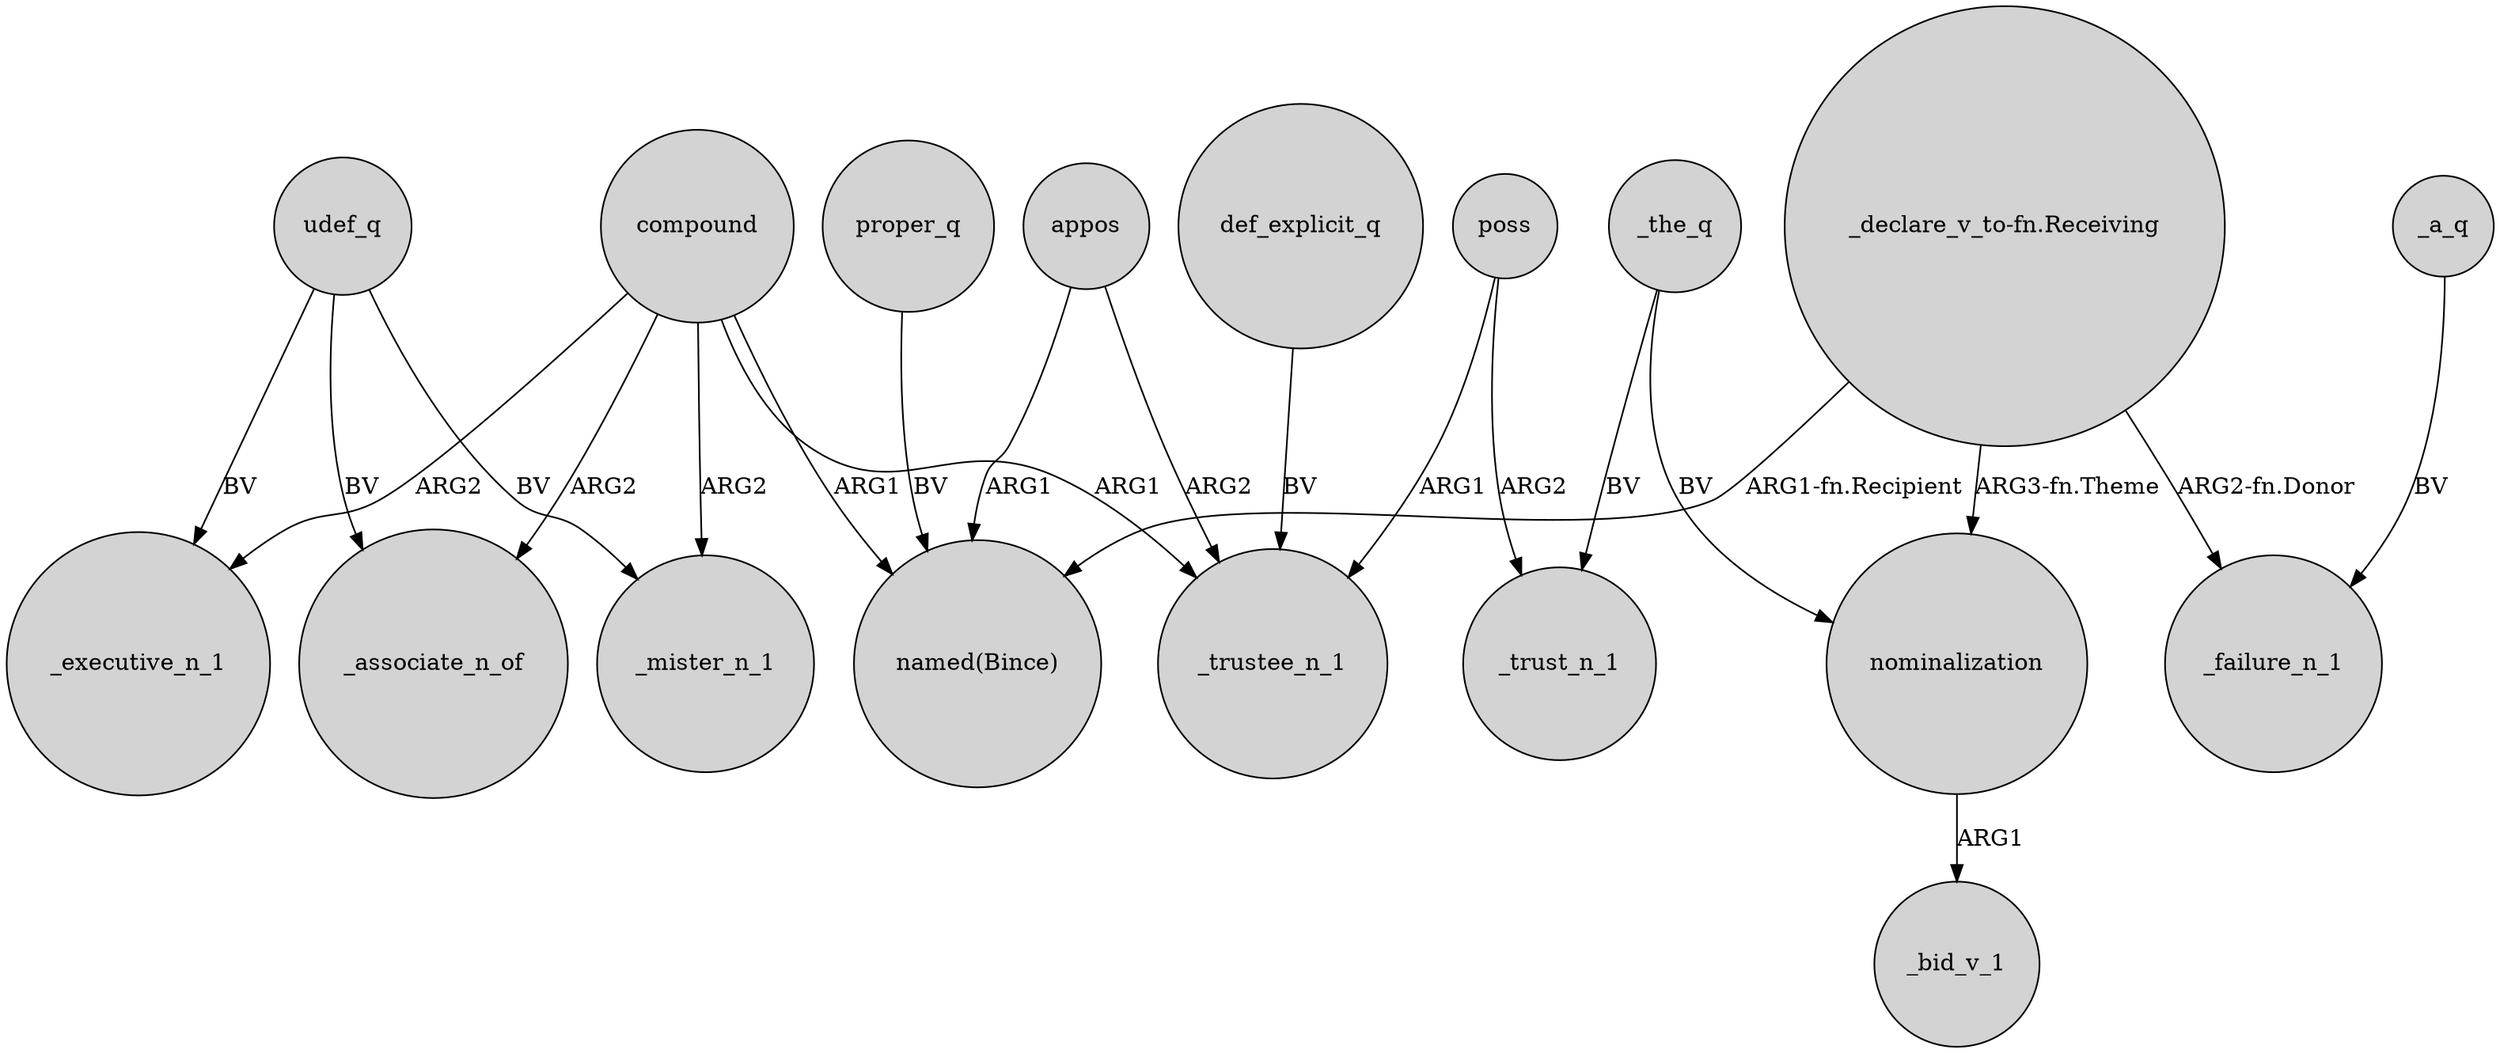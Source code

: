 digraph {
	node [shape=circle style=filled]
	proper_q -> "named(Bince)" [label=BV]
	_the_q -> nominalization [label=BV]
	compound -> _mister_n_1 [label=ARG2]
	"_declare_v_to-fn.Receiving" -> "named(Bince)" [label="ARG1-fn.Recipient"]
	nominalization -> _bid_v_1 [label=ARG1]
	compound -> _associate_n_of [label=ARG2]
	udef_q -> _mister_n_1 [label=BV]
	udef_q -> _associate_n_of [label=BV]
	_the_q -> _trust_n_1 [label=BV]
	udef_q -> _executive_n_1 [label=BV]
	"_declare_v_to-fn.Receiving" -> nominalization [label="ARG3-fn.Theme"]
	def_explicit_q -> _trustee_n_1 [label=BV]
	poss -> _trustee_n_1 [label=ARG1]
	"_declare_v_to-fn.Receiving" -> _failure_n_1 [label="ARG2-fn.Donor"]
	_a_q -> _failure_n_1 [label=BV]
	poss -> _trust_n_1 [label=ARG2]
	appos -> _trustee_n_1 [label=ARG2]
	appos -> "named(Bince)" [label=ARG1]
	compound -> "named(Bince)" [label=ARG1]
	compound -> _trustee_n_1 [label=ARG1]
	compound -> _executive_n_1 [label=ARG2]
}
